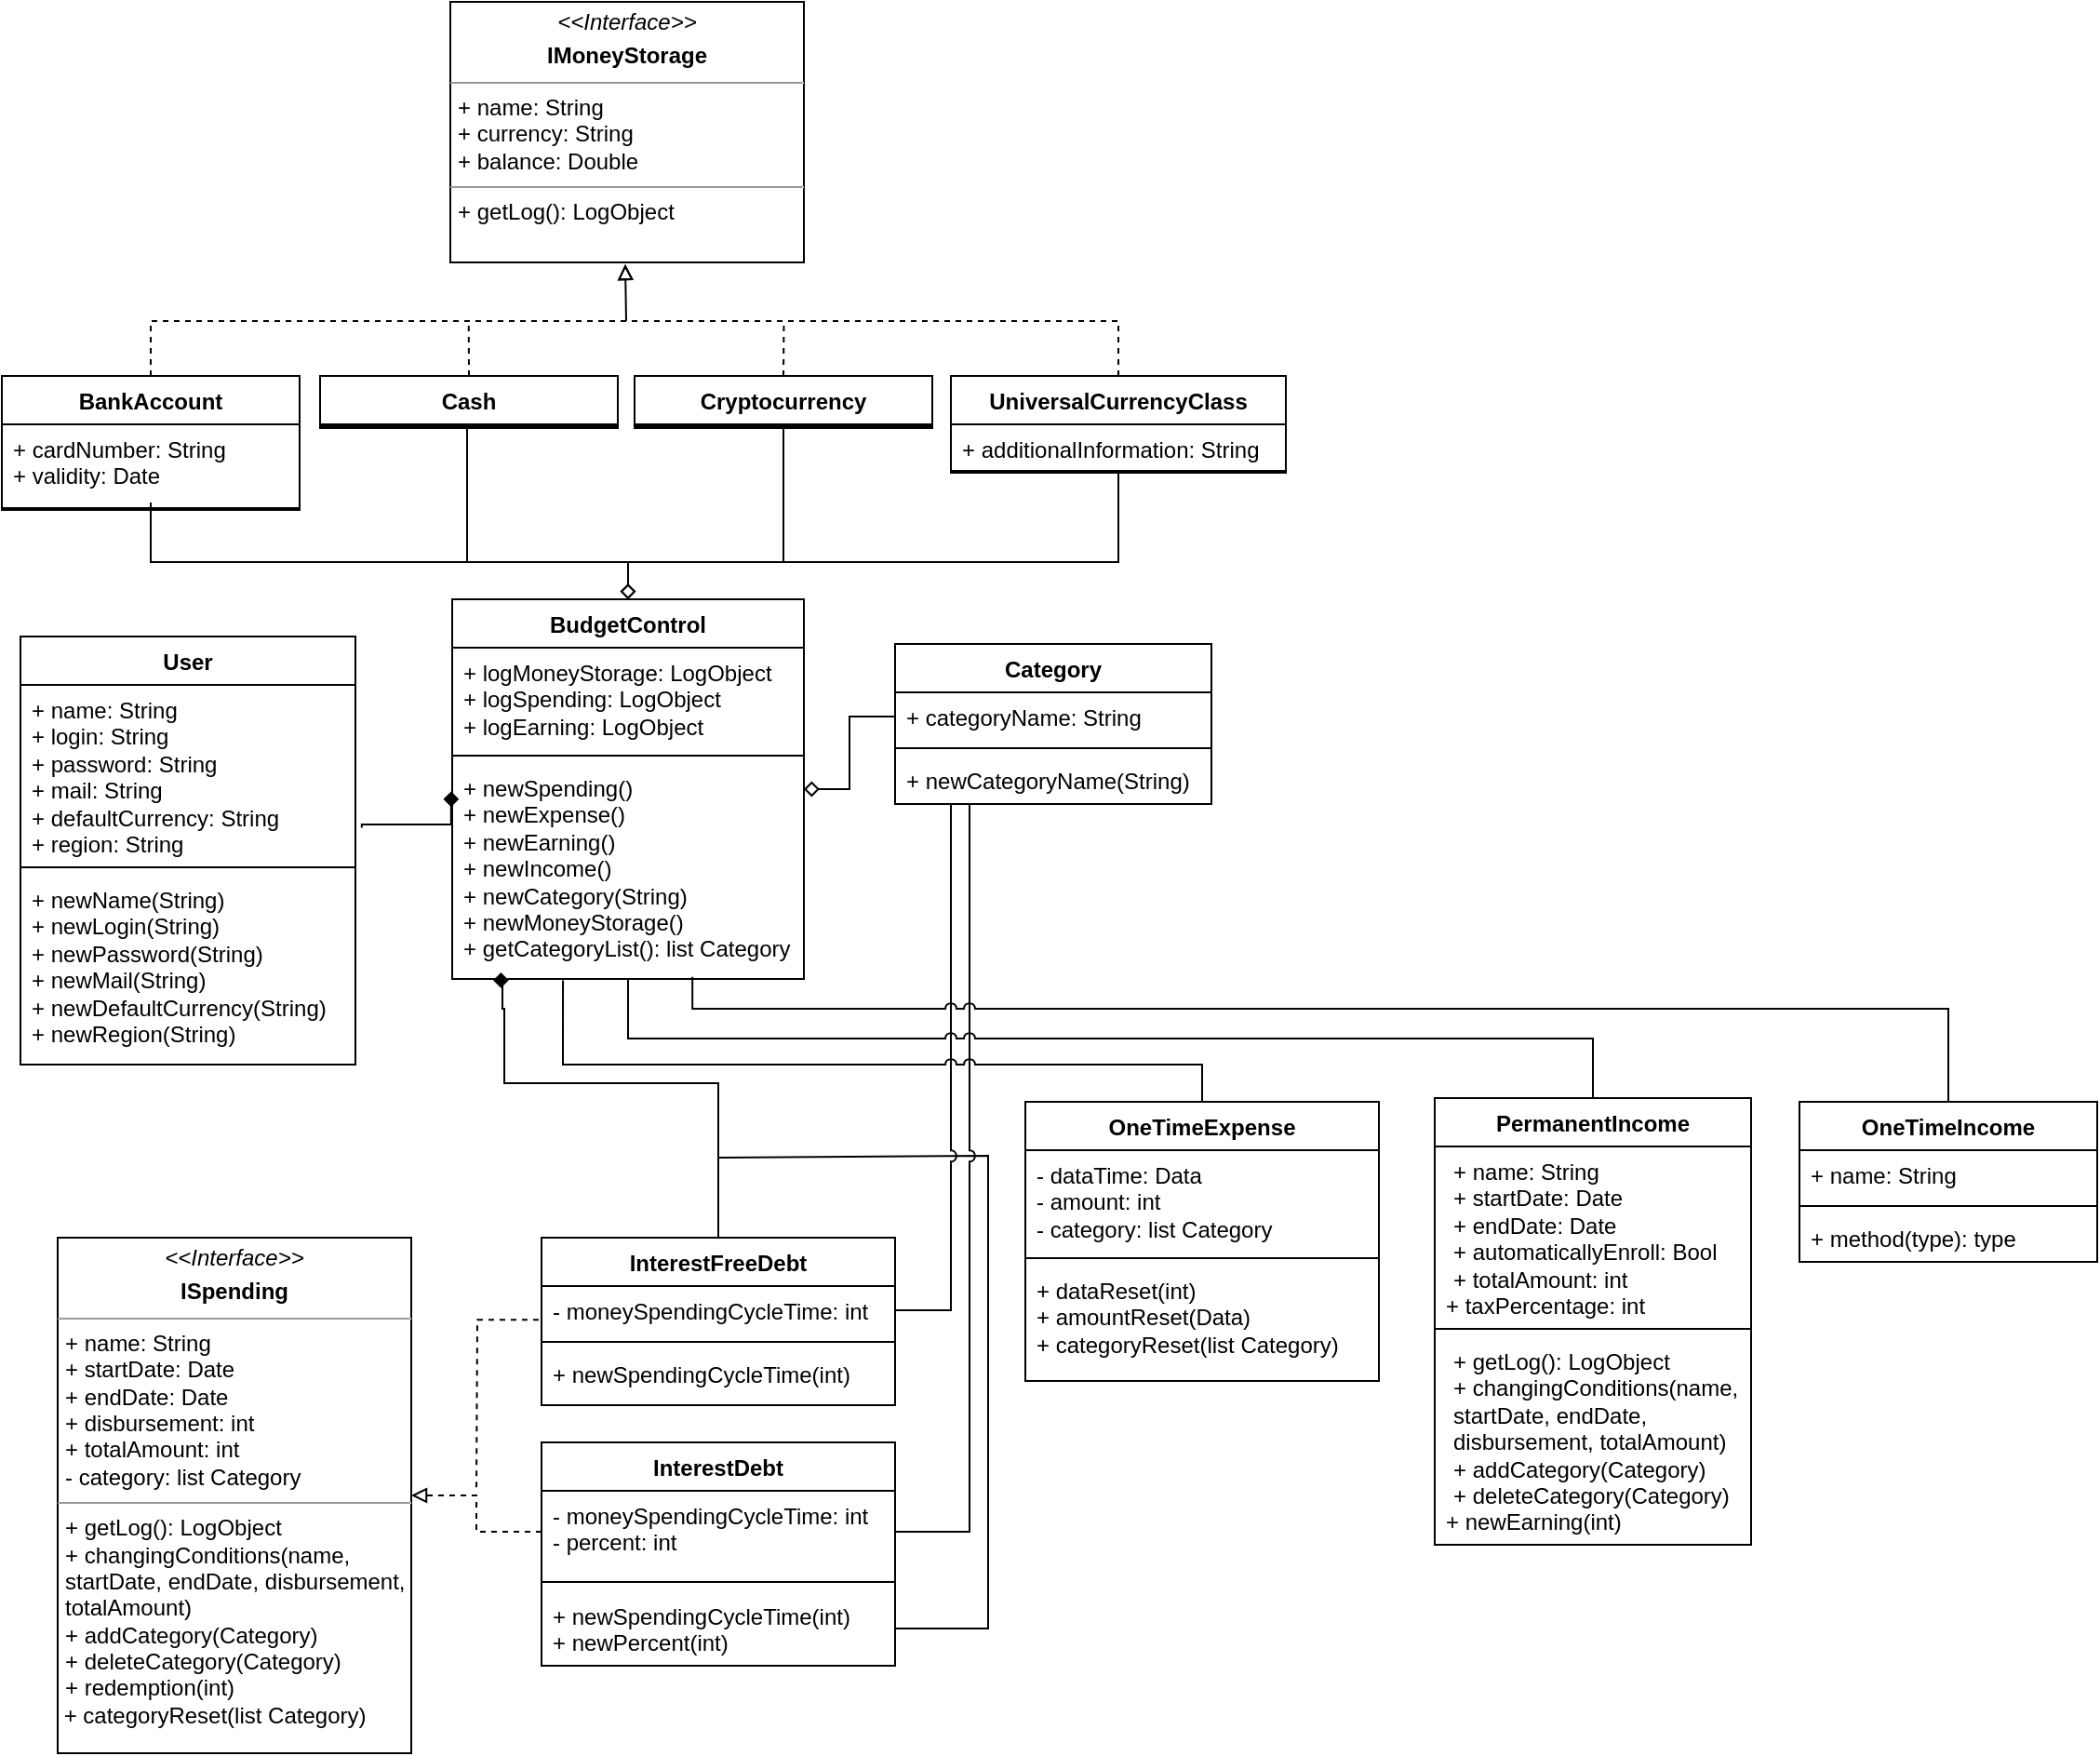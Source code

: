 <mxfile version="21.1.2" type="github">
  <diagram id="R2lEEEUBdFMjLlhIrx00" name="Page-1">
    <mxGraphModel dx="1122" dy="705" grid="1" gridSize="10" guides="1" tooltips="1" connect="1" arrows="1" fold="1" page="1" pageScale="1" pageWidth="1654" pageHeight="1169" math="0" shadow="0" extFonts="Permanent Marker^https://fonts.googleapis.com/css?family=Permanent+Marker">
      <root>
        <mxCell id="0" />
        <mxCell id="1" parent="0" />
        <mxCell id="lAlPswCy58fTUQdY8r50-32" style="edgeStyle=orthogonalEdgeStyle;rounded=0;orthogonalLoop=1;jettySize=auto;html=1;exitX=0.5;exitY=0;exitDx=0;exitDy=0;entryX=0.5;entryY=1;entryDx=0;entryDy=0;endArrow=block;endFill=0;dashed=1;" edge="1" parent="1" source="lAlPswCy58fTUQdY8r50-10">
          <mxGeometry relative="1" as="geometry">
            <mxPoint x="375" y="310.0" as="targetPoint" />
          </mxGeometry>
        </mxCell>
        <mxCell id="lAlPswCy58fTUQdY8r50-55" style="edgeStyle=orthogonalEdgeStyle;rounded=0;orthogonalLoop=1;jettySize=auto;html=1;exitX=0.5;exitY=1;exitDx=0;exitDy=0;entryX=0.5;entryY=0;entryDx=0;entryDy=0;endArrow=diamond;endFill=0;" edge="1" parent="1" target="lAlPswCy58fTUQdY8r50-47">
          <mxGeometry relative="1" as="geometry">
            <mxPoint x="120.0" y="438" as="sourcePoint" />
            <mxPoint x="376" y="506" as="targetPoint" />
            <Array as="points">
              <mxPoint x="120" y="470" />
              <mxPoint x="377" y="470" />
            </Array>
          </mxGeometry>
        </mxCell>
        <mxCell id="lAlPswCy58fTUQdY8r50-10" value="&lt;b&gt;BankAccount&lt;/b&gt;" style="swimlane;fontStyle=1;align=center;verticalAlign=top;childLayout=stackLayout;horizontal=1;startSize=26;horizontalStack=0;resizeParent=1;resizeParentMax=0;resizeLast=0;collapsible=1;marginBottom=0;whiteSpace=wrap;html=1;" vertex="1" parent="1">
          <mxGeometry x="40" y="370" width="160" height="72" as="geometry">
            <mxRectangle x="50" y="440" width="120" height="30" as="alternateBounds" />
          </mxGeometry>
        </mxCell>
        <mxCell id="lAlPswCy58fTUQdY8r50-11" value="&lt;div&gt;+ cardNumber: String&lt;/div&gt;+ validity: Date&lt;div&gt;&lt;br&gt;&lt;/div&gt;" style="text;strokeColor=none;fillColor=none;align=left;verticalAlign=top;spacingLeft=4;spacingRight=4;overflow=hidden;rotatable=0;points=[[0,0.5],[1,0.5]];portConstraint=eastwest;whiteSpace=wrap;html=1;" vertex="1" parent="lAlPswCy58fTUQdY8r50-10">
          <mxGeometry y="26" width="160" height="44" as="geometry" />
        </mxCell>
        <mxCell id="lAlPswCy58fTUQdY8r50-12" value="" style="line;strokeWidth=1;fillColor=none;align=left;verticalAlign=middle;spacingTop=-1;spacingLeft=3;spacingRight=3;rotatable=0;labelPosition=right;points=[];portConstraint=eastwest;strokeColor=inherit;" vertex="1" parent="lAlPswCy58fTUQdY8r50-10">
          <mxGeometry y="70" width="160" height="2" as="geometry" />
        </mxCell>
        <mxCell id="lAlPswCy58fTUQdY8r50-43" style="edgeStyle=orthogonalEdgeStyle;rounded=0;orthogonalLoop=1;jettySize=auto;html=1;exitX=0.5;exitY=0;exitDx=0;exitDy=0;endArrow=none;endFill=0;dashed=1;" edge="1" parent="1" source="lAlPswCy58fTUQdY8r50-14">
          <mxGeometry relative="1" as="geometry">
            <mxPoint x="290.875" y="340" as="targetPoint" />
          </mxGeometry>
        </mxCell>
        <mxCell id="lAlPswCy58fTUQdY8r50-56" style="edgeStyle=orthogonalEdgeStyle;rounded=0;orthogonalLoop=1;jettySize=auto;html=1;endArrow=none;endFill=0;" edge="1" parent="1">
          <mxGeometry relative="1" as="geometry">
            <mxPoint x="290" y="470" as="targetPoint" />
            <mxPoint x="291" y="394" as="sourcePoint" />
            <Array as="points">
              <mxPoint x="290" y="394" />
            </Array>
          </mxGeometry>
        </mxCell>
        <mxCell id="lAlPswCy58fTUQdY8r50-14" value="Cash" style="swimlane;fontStyle=1;align=center;verticalAlign=top;childLayout=stackLayout;horizontal=1;startSize=26;horizontalStack=0;resizeParent=1;resizeParentMax=0;resizeLast=0;collapsible=1;marginBottom=0;whiteSpace=wrap;html=1;" vertex="1" parent="1">
          <mxGeometry x="211" y="370" width="160" height="28" as="geometry">
            <mxRectangle x="50" y="440" width="120" height="30" as="alternateBounds" />
          </mxGeometry>
        </mxCell>
        <mxCell id="lAlPswCy58fTUQdY8r50-16" value="" style="line;strokeWidth=1;fillColor=none;align=left;verticalAlign=middle;spacingTop=-1;spacingLeft=3;spacingRight=3;rotatable=0;labelPosition=right;points=[];portConstraint=eastwest;strokeColor=inherit;" vertex="1" parent="lAlPswCy58fTUQdY8r50-14">
          <mxGeometry y="26" width="160" height="2" as="geometry" />
        </mxCell>
        <mxCell id="lAlPswCy58fTUQdY8r50-42" style="edgeStyle=orthogonalEdgeStyle;rounded=0;orthogonalLoop=1;jettySize=auto;html=1;exitX=0.5;exitY=0;exitDx=0;exitDy=0;endArrow=none;endFill=0;dashed=1;" edge="1" parent="1" source="lAlPswCy58fTUQdY8r50-25">
          <mxGeometry relative="1" as="geometry">
            <mxPoint x="460.25" y="340" as="targetPoint" />
          </mxGeometry>
        </mxCell>
        <mxCell id="lAlPswCy58fTUQdY8r50-58" style="edgeStyle=orthogonalEdgeStyle;rounded=0;orthogonalLoop=1;jettySize=auto;html=1;endArrow=none;endFill=0;" edge="1" parent="1">
          <mxGeometry relative="1" as="geometry">
            <mxPoint x="460" y="470" as="targetPoint" />
            <mxPoint x="460" y="394" as="sourcePoint" />
          </mxGeometry>
        </mxCell>
        <mxCell id="lAlPswCy58fTUQdY8r50-25" value="Cryptocurrency" style="swimlane;fontStyle=1;align=center;verticalAlign=top;childLayout=stackLayout;horizontal=1;startSize=26;horizontalStack=0;resizeParent=1;resizeParentMax=0;resizeLast=0;collapsible=1;marginBottom=0;whiteSpace=wrap;html=1;" vertex="1" parent="1">
          <mxGeometry x="380" y="370" width="160" height="28" as="geometry">
            <mxRectangle x="50" y="440" width="120" height="30" as="alternateBounds" />
          </mxGeometry>
        </mxCell>
        <mxCell id="lAlPswCy58fTUQdY8r50-27" value="" style="line;strokeWidth=1;fillColor=none;align=left;verticalAlign=middle;spacingTop=-1;spacingLeft=3;spacingRight=3;rotatable=0;labelPosition=right;points=[];portConstraint=eastwest;strokeColor=inherit;" vertex="1" parent="lAlPswCy58fTUQdY8r50-25">
          <mxGeometry y="26" width="160" height="2" as="geometry" />
        </mxCell>
        <mxCell id="lAlPswCy58fTUQdY8r50-41" style="edgeStyle=orthogonalEdgeStyle;rounded=0;orthogonalLoop=1;jettySize=auto;html=1;exitX=0.5;exitY=0;exitDx=0;exitDy=0;entryX=0.5;entryY=1;entryDx=0;entryDy=0;endArrow=block;endFill=0;dashed=1;" edge="1" parent="1" source="lAlPswCy58fTUQdY8r50-29">
          <mxGeometry relative="1" as="geometry">
            <mxPoint x="375" y="310.0" as="targetPoint" />
          </mxGeometry>
        </mxCell>
        <mxCell id="lAlPswCy58fTUQdY8r50-57" style="edgeStyle=orthogonalEdgeStyle;rounded=0;orthogonalLoop=1;jettySize=auto;html=1;exitX=0.5;exitY=1;exitDx=0;exitDy=0;entryX=0.5;entryY=0;entryDx=0;entryDy=0;endArrow=diamond;endFill=0;" edge="1" parent="1" source="lAlPswCy58fTUQdY8r50-29" target="lAlPswCy58fTUQdY8r50-47">
          <mxGeometry relative="1" as="geometry">
            <Array as="points">
              <mxPoint x="640" y="470" />
              <mxPoint x="377" y="470" />
            </Array>
          </mxGeometry>
        </mxCell>
        <mxCell id="lAlPswCy58fTUQdY8r50-29" value="&lt;b&gt;UniversalCurrencyClass&lt;/b&gt;" style="swimlane;fontStyle=1;align=center;verticalAlign=top;childLayout=stackLayout;horizontal=1;startSize=26;horizontalStack=0;resizeParent=1;resizeParentMax=0;resizeLast=0;collapsible=1;marginBottom=0;whiteSpace=wrap;html=1;" vertex="1" parent="1">
          <mxGeometry x="550" y="370" width="180" height="52" as="geometry">
            <mxRectangle x="50" y="440" width="120" height="30" as="alternateBounds" />
          </mxGeometry>
        </mxCell>
        <mxCell id="lAlPswCy58fTUQdY8r50-30" value="&lt;div&gt;+ additionalInformation: String&lt;/div&gt;&lt;div&gt;&lt;br&gt;&lt;/div&gt;" style="text;strokeColor=none;fillColor=none;align=left;verticalAlign=top;spacingLeft=4;spacingRight=4;overflow=hidden;rotatable=0;points=[[0,0.5],[1,0.5]];portConstraint=eastwest;whiteSpace=wrap;html=1;" vertex="1" parent="lAlPswCy58fTUQdY8r50-29">
          <mxGeometry y="26" width="180" height="24" as="geometry" />
        </mxCell>
        <mxCell id="lAlPswCy58fTUQdY8r50-31" value="" style="line;strokeWidth=1;fillColor=none;align=left;verticalAlign=middle;spacingTop=-1;spacingLeft=3;spacingRight=3;rotatable=0;labelPosition=right;points=[];portConstraint=eastwest;strokeColor=inherit;" vertex="1" parent="lAlPswCy58fTUQdY8r50-29">
          <mxGeometry y="50" width="180" height="2" as="geometry" />
        </mxCell>
        <mxCell id="lAlPswCy58fTUQdY8r50-46" value="&lt;p style=&quot;margin:0px;margin-top:4px;text-align:center;&quot;&gt;&lt;i&gt;&amp;lt;&amp;lt;Interface&amp;gt;&amp;gt;&lt;/i&gt;&lt;br&gt;&lt;/p&gt;&lt;p style=&quot;margin:0px;margin-top:4px;text-align:center;&quot;&gt;&lt;b&gt;IMoneyStorage&lt;/b&gt;&lt;/p&gt;&lt;hr size=&quot;1&quot;&gt;&lt;p style=&quot;margin:0px;margin-left:4px;&quot;&gt;+ name: String&lt;br&gt;+ currency: String&lt;/p&gt;&lt;p style=&quot;margin:0px;margin-left:4px;&quot;&gt;+ balance: Double&lt;/p&gt;&lt;hr size=&quot;1&quot;&gt;&lt;p style=&quot;margin:0px;margin-left:4px;&quot;&gt;+ getLog(): LogObject&lt;br&gt;&lt;/p&gt;" style="verticalAlign=top;align=left;overflow=fill;fontSize=12;fontFamily=Helvetica;html=1;whiteSpace=wrap;" vertex="1" parent="1">
          <mxGeometry x="281" y="169" width="190" height="140" as="geometry" />
        </mxCell>
        <mxCell id="lAlPswCy58fTUQdY8r50-47" value="BudgetControl" style="swimlane;fontStyle=1;align=center;verticalAlign=top;childLayout=stackLayout;horizontal=1;startSize=26;horizontalStack=0;resizeParent=1;resizeParentMax=0;resizeLast=0;collapsible=1;marginBottom=0;whiteSpace=wrap;html=1;" vertex="1" parent="1">
          <mxGeometry x="282" y="490" width="189" height="204" as="geometry" />
        </mxCell>
        <mxCell id="lAlPswCy58fTUQdY8r50-48" value="&lt;div&gt;+ logMoneyStorage: LogObject&lt;/div&gt;&lt;div&gt;+ logSpending: LogObject&lt;br&gt;&lt;/div&gt;&lt;div&gt;+ logEarning: LogObject&lt;br&gt;&lt;/div&gt;" style="text;strokeColor=none;fillColor=none;align=left;verticalAlign=top;spacingLeft=4;spacingRight=4;overflow=hidden;rotatable=0;points=[[0,0.5],[1,0.5]];portConstraint=eastwest;whiteSpace=wrap;html=1;" vertex="1" parent="lAlPswCy58fTUQdY8r50-47">
          <mxGeometry y="26" width="189" height="54" as="geometry" />
        </mxCell>
        <mxCell id="lAlPswCy58fTUQdY8r50-49" value="" style="line;strokeWidth=1;fillColor=none;align=left;verticalAlign=middle;spacingTop=-1;spacingLeft=3;spacingRight=3;rotatable=0;labelPosition=right;points=[];portConstraint=eastwest;strokeColor=inherit;" vertex="1" parent="lAlPswCy58fTUQdY8r50-47">
          <mxGeometry y="80" width="189" height="8" as="geometry" />
        </mxCell>
        <mxCell id="lAlPswCy58fTUQdY8r50-50" value="&lt;div&gt;+ newSpending()&lt;/div&gt;&lt;div&gt;+ newExpense()&lt;/div&gt;&lt;div&gt;+ newEarning()&lt;/div&gt;&lt;div&gt;+ newIncome()&lt;/div&gt;&lt;div&gt;+ newCategory(String)&lt;/div&gt;&lt;div&gt;+ newMoneyStorage()&lt;br&gt;&lt;/div&gt;&lt;div&gt;+ getCategoryList(): list Category&lt;br&gt;&lt;/div&gt;" style="text;strokeColor=none;fillColor=none;align=left;verticalAlign=top;spacingLeft=4;spacingRight=4;overflow=hidden;rotatable=0;points=[[0,0.5],[1,0.5]];portConstraint=eastwest;whiteSpace=wrap;html=1;" vertex="1" parent="lAlPswCy58fTUQdY8r50-47">
          <mxGeometry y="88" width="189" height="116" as="geometry" />
        </mxCell>
        <mxCell id="lAlPswCy58fTUQdY8r50-51" value="Category" style="swimlane;fontStyle=1;align=center;verticalAlign=top;childLayout=stackLayout;horizontal=1;startSize=26;horizontalStack=0;resizeParent=1;resizeParentMax=0;resizeLast=0;collapsible=1;marginBottom=0;whiteSpace=wrap;html=1;" vertex="1" parent="1">
          <mxGeometry x="520" y="514" width="170" height="86" as="geometry" />
        </mxCell>
        <mxCell id="lAlPswCy58fTUQdY8r50-52" value="+ categoryName: String" style="text;strokeColor=none;fillColor=none;align=left;verticalAlign=top;spacingLeft=4;spacingRight=4;overflow=hidden;rotatable=0;points=[[0,0.5],[1,0.5]];portConstraint=eastwest;whiteSpace=wrap;html=1;" vertex="1" parent="lAlPswCy58fTUQdY8r50-51">
          <mxGeometry y="26" width="170" height="26" as="geometry" />
        </mxCell>
        <mxCell id="lAlPswCy58fTUQdY8r50-53" value="" style="line;strokeWidth=1;fillColor=none;align=left;verticalAlign=middle;spacingTop=-1;spacingLeft=3;spacingRight=3;rotatable=0;labelPosition=right;points=[];portConstraint=eastwest;strokeColor=inherit;" vertex="1" parent="lAlPswCy58fTUQdY8r50-51">
          <mxGeometry y="52" width="170" height="8" as="geometry" />
        </mxCell>
        <mxCell id="lAlPswCy58fTUQdY8r50-54" value="+ newCategoryName(String)" style="text;strokeColor=none;fillColor=none;align=left;verticalAlign=top;spacingLeft=4;spacingRight=4;overflow=hidden;rotatable=0;points=[[0,0.5],[1,0.5]];portConstraint=eastwest;whiteSpace=wrap;html=1;" vertex="1" parent="lAlPswCy58fTUQdY8r50-51">
          <mxGeometry y="60" width="170" height="26" as="geometry" />
        </mxCell>
        <mxCell id="lAlPswCy58fTUQdY8r50-59" style="edgeStyle=orthogonalEdgeStyle;rounded=0;orthogonalLoop=1;jettySize=auto;html=1;exitX=0;exitY=0.5;exitDx=0;exitDy=0;entryX=1;entryY=0.5;entryDx=0;entryDy=0;endArrow=diamond;endFill=0;" edge="1" parent="1" source="lAlPswCy58fTUQdY8r50-52" target="lAlPswCy58fTUQdY8r50-47">
          <mxGeometry relative="1" as="geometry" />
        </mxCell>
        <mxCell id="lAlPswCy58fTUQdY8r50-60" value="User" style="swimlane;fontStyle=1;align=center;verticalAlign=top;childLayout=stackLayout;horizontal=1;startSize=26;horizontalStack=0;resizeParent=1;resizeParentMax=0;resizeLast=0;collapsible=1;marginBottom=0;whiteSpace=wrap;html=1;" vertex="1" parent="1">
          <mxGeometry x="50" y="510" width="180" height="230" as="geometry" />
        </mxCell>
        <mxCell id="lAlPswCy58fTUQdY8r50-61" value="&lt;div&gt;+ name: String&lt;/div&gt;&lt;div&gt;+ login: String&lt;/div&gt;&lt;div&gt;+ password: String&lt;br&gt;&lt;/div&gt;&lt;div&gt;+ mail: String&lt;/div&gt;&lt;div&gt;+ defaultCurrency: String&lt;br&gt;&lt;/div&gt;&lt;div&gt;+ region: String&lt;br&gt;&lt;/div&gt;" style="text;strokeColor=none;fillColor=none;align=left;verticalAlign=top;spacingLeft=4;spacingRight=4;overflow=hidden;rotatable=0;points=[[0,0.5],[1,0.5]];portConstraint=eastwest;whiteSpace=wrap;html=1;" vertex="1" parent="lAlPswCy58fTUQdY8r50-60">
          <mxGeometry y="26" width="180" height="94" as="geometry" />
        </mxCell>
        <mxCell id="lAlPswCy58fTUQdY8r50-62" value="" style="line;strokeWidth=1;fillColor=none;align=left;verticalAlign=middle;spacingTop=-1;spacingLeft=3;spacingRight=3;rotatable=0;labelPosition=right;points=[];portConstraint=eastwest;strokeColor=inherit;" vertex="1" parent="lAlPswCy58fTUQdY8r50-60">
          <mxGeometry y="120" width="180" height="8" as="geometry" />
        </mxCell>
        <mxCell id="lAlPswCy58fTUQdY8r50-63" value="&lt;div&gt;+ newName(String)&lt;/div&gt;&lt;div&gt;+ newLogin(String)&lt;/div&gt;&lt;div&gt;+ newPassword(String)&lt;/div&gt;&lt;div&gt;+ newMail(String)&lt;/div&gt;&lt;div&gt;+ newDefaultCurrency(String)&lt;br&gt;&lt;/div&gt;+ newRegion(String)" style="text;strokeColor=none;fillColor=none;align=left;verticalAlign=top;spacingLeft=4;spacingRight=4;overflow=hidden;rotatable=0;points=[[0,0.5],[1,0.5]];portConstraint=eastwest;whiteSpace=wrap;html=1;" vertex="1" parent="lAlPswCy58fTUQdY8r50-60">
          <mxGeometry y="128" width="180" height="102" as="geometry" />
        </mxCell>
        <mxCell id="lAlPswCy58fTUQdY8r50-64" style="edgeStyle=orthogonalEdgeStyle;rounded=0;orthogonalLoop=1;jettySize=auto;html=1;exitX=1.019;exitY=0.816;exitDx=0;exitDy=0;endArrow=diamond;endFill=1;entryX=-0.003;entryY=0.131;entryDx=0;entryDy=0;entryPerimeter=0;exitPerimeter=0;" edge="1" parent="1" source="lAlPswCy58fTUQdY8r50-61" target="lAlPswCy58fTUQdY8r50-50">
          <mxGeometry relative="1" as="geometry">
            <mxPoint x="280" y="599" as="targetPoint" />
            <Array as="points">
              <mxPoint x="233" y="611" />
            </Array>
          </mxGeometry>
        </mxCell>
        <mxCell id="lAlPswCy58fTUQdY8r50-65" value="&lt;p style=&quot;margin:0px;margin-top:4px;text-align:center;&quot;&gt;&lt;i&gt;&amp;lt;&amp;lt;Interface&amp;gt;&amp;gt;&lt;/i&gt;&lt;br&gt;&lt;/p&gt;&lt;p style=&quot;margin:0px;margin-top:4px;text-align:center;&quot;&gt;&lt;b&gt;ISpending&lt;/b&gt;&lt;/p&gt;&lt;hr size=&quot;1&quot;&gt;&lt;p style=&quot;margin:0px;margin-left:4px;&quot;&gt;+ name: String&lt;br&gt;+ startDate: Date&lt;/p&gt;&lt;p style=&quot;margin:0px;margin-left:4px;&quot;&gt;+ endDate: Date&lt;/p&gt;&lt;p style=&quot;margin:0px;margin-left:4px;&quot;&gt;+ disbursement: int&lt;/p&gt;&lt;p style=&quot;margin:0px;margin-left:4px;&quot;&gt;+ totalAmount: int&lt;/p&gt;&lt;p style=&quot;margin:0px;margin-left:4px;&quot;&gt;- category: list Category&lt;/p&gt;&lt;hr size=&quot;1&quot;&gt;&lt;p style=&quot;margin:0px;margin-left:4px;&quot;&gt;+ getLog(): LogObject&lt;/p&gt;&lt;p style=&quot;margin:0px;margin-left:4px;&quot;&gt;+ changingConditions(name, startDate, endDate, disbursement, totalAmount)&lt;/p&gt;&lt;p style=&quot;margin:0px;margin-left:4px;&quot;&gt;+ addCategory(Category)&lt;/p&gt;&lt;p style=&quot;margin:0px;margin-left:4px;&quot;&gt;+ deleteCategory(Category)&lt;/p&gt;&lt;p style=&quot;margin:0px;margin-left:4px;&quot;&gt;+ redemption(int)&lt;br&gt;&lt;/p&gt;&lt;div&gt;&amp;nbsp;+ categoryReset(list Category)&lt;/div&gt;" style="verticalAlign=top;align=left;overflow=fill;fontSize=12;fontFamily=Helvetica;html=1;whiteSpace=wrap;" vertex="1" parent="1">
          <mxGeometry x="70" y="833" width="190" height="277" as="geometry" />
        </mxCell>
        <mxCell id="lAlPswCy58fTUQdY8r50-81" style="edgeStyle=orthogonalEdgeStyle;rounded=0;orthogonalLoop=1;jettySize=auto;html=1;exitX=0.5;exitY=0;exitDx=0;exitDy=0;endArrow=diamond;endFill=1;entryX=0.161;entryY=1.006;entryDx=0;entryDy=0;entryPerimeter=0;" edge="1" parent="1" source="lAlPswCy58fTUQdY8r50-68" target="lAlPswCy58fTUQdY8r50-50">
          <mxGeometry relative="1" as="geometry">
            <mxPoint x="310" y="699" as="targetPoint" />
            <Array as="points">
              <mxPoint x="425" y="750" />
              <mxPoint x="310" y="750" />
              <mxPoint x="310" y="710" />
              <mxPoint x="309" y="710" />
              <mxPoint x="309" y="695" />
            </Array>
          </mxGeometry>
        </mxCell>
        <mxCell id="lAlPswCy58fTUQdY8r50-68" value="InterestFreeDebt" style="swimlane;fontStyle=1;align=center;verticalAlign=top;childLayout=stackLayout;horizontal=1;startSize=26;horizontalStack=0;resizeParent=1;resizeParentMax=0;resizeLast=0;collapsible=1;marginBottom=0;whiteSpace=wrap;html=1;" vertex="1" parent="1">
          <mxGeometry x="330" y="833" width="190" height="90" as="geometry" />
        </mxCell>
        <mxCell id="lAlPswCy58fTUQdY8r50-77" style="edgeStyle=orthogonalEdgeStyle;rounded=0;orthogonalLoop=1;jettySize=auto;html=1;exitX=-0.008;exitY=0.697;exitDx=0;exitDy=0;endArrow=none;endFill=0;dashed=1;exitPerimeter=0;" edge="1" parent="lAlPswCy58fTUQdY8r50-68" source="lAlPswCy58fTUQdY8r50-69">
          <mxGeometry relative="1" as="geometry">
            <mxPoint x="-35" y="137" as="targetPoint" />
            <mxPoint x="5" y="44" as="sourcePoint" />
          </mxGeometry>
        </mxCell>
        <mxCell id="lAlPswCy58fTUQdY8r50-69" value="- moneySpendingCycleTime: int" style="text;strokeColor=none;fillColor=none;align=left;verticalAlign=top;spacingLeft=4;spacingRight=4;overflow=hidden;rotatable=0;points=[[0,0.5],[1,0.5]];portConstraint=eastwest;whiteSpace=wrap;html=1;" vertex="1" parent="lAlPswCy58fTUQdY8r50-68">
          <mxGeometry y="26" width="190" height="26" as="geometry" />
        </mxCell>
        <mxCell id="lAlPswCy58fTUQdY8r50-70" value="" style="line;strokeWidth=1;fillColor=none;align=left;verticalAlign=middle;spacingTop=-1;spacingLeft=3;spacingRight=3;rotatable=0;labelPosition=right;points=[];portConstraint=eastwest;strokeColor=inherit;" vertex="1" parent="lAlPswCy58fTUQdY8r50-68">
          <mxGeometry y="52" width="190" height="8" as="geometry" />
        </mxCell>
        <mxCell id="lAlPswCy58fTUQdY8r50-71" value="+ newSpendingCycleTime(int)" style="text;strokeColor=none;fillColor=none;align=left;verticalAlign=top;spacingLeft=4;spacingRight=4;overflow=hidden;rotatable=0;points=[[0,0.5],[1,0.5]];portConstraint=eastwest;whiteSpace=wrap;html=1;" vertex="1" parent="lAlPswCy58fTUQdY8r50-68">
          <mxGeometry y="60" width="190" height="30" as="geometry" />
        </mxCell>
        <mxCell id="lAlPswCy58fTUQdY8r50-72" value="InterestDebt" style="swimlane;fontStyle=1;align=center;verticalAlign=top;childLayout=stackLayout;horizontal=1;startSize=26;horizontalStack=0;resizeParent=1;resizeParentMax=0;resizeLast=0;collapsible=1;marginBottom=0;whiteSpace=wrap;html=1;" vertex="1" parent="1">
          <mxGeometry x="330" y="943" width="190" height="120" as="geometry" />
        </mxCell>
        <mxCell id="lAlPswCy58fTUQdY8r50-73" value="&lt;div&gt;- moneySpendingCycleTime: int&lt;/div&gt;&lt;div&gt;- percent: int&lt;br&gt;&lt;/div&gt;" style="text;strokeColor=none;fillColor=none;align=left;verticalAlign=top;spacingLeft=4;spacingRight=4;overflow=hidden;rotatable=0;points=[[0,0.5],[1,0.5]];portConstraint=eastwest;whiteSpace=wrap;html=1;" vertex="1" parent="lAlPswCy58fTUQdY8r50-72">
          <mxGeometry y="26" width="190" height="44" as="geometry" />
        </mxCell>
        <mxCell id="lAlPswCy58fTUQdY8r50-74" value="" style="line;strokeWidth=1;fillColor=none;align=left;verticalAlign=middle;spacingTop=-1;spacingLeft=3;spacingRight=3;rotatable=0;labelPosition=right;points=[];portConstraint=eastwest;strokeColor=inherit;" vertex="1" parent="lAlPswCy58fTUQdY8r50-72">
          <mxGeometry y="70" width="190" height="10" as="geometry" />
        </mxCell>
        <mxCell id="lAlPswCy58fTUQdY8r50-82" style="edgeStyle=orthogonalEdgeStyle;rounded=0;orthogonalLoop=1;jettySize=auto;html=1;exitX=1;exitY=0.5;exitDx=0;exitDy=0;endArrow=none;endFill=0;jumpStyle=arc;" edge="1" parent="lAlPswCy58fTUQdY8r50-72" source="lAlPswCy58fTUQdY8r50-75">
          <mxGeometry relative="1" as="geometry">
            <mxPoint x="95" y="-153" as="targetPoint" />
            <mxPoint x="185" y="100" as="sourcePoint" />
            <Array as="points">
              <mxPoint x="240" y="100" />
              <mxPoint x="240" y="-154" />
              <mxPoint x="95" y="-154" />
            </Array>
          </mxGeometry>
        </mxCell>
        <mxCell id="lAlPswCy58fTUQdY8r50-75" value="&lt;div&gt;+ newSpendingCycleTime(int)&lt;br&gt;+ newPercent(int)&lt;br&gt;&lt;/div&gt;" style="text;strokeColor=none;fillColor=none;align=left;verticalAlign=top;spacingLeft=4;spacingRight=4;overflow=hidden;rotatable=0;points=[[0,0.5],[1,0.5]];portConstraint=eastwest;whiteSpace=wrap;html=1;" vertex="1" parent="lAlPswCy58fTUQdY8r50-72">
          <mxGeometry y="80" width="190" height="40" as="geometry" />
        </mxCell>
        <mxCell id="lAlPswCy58fTUQdY8r50-76" style="edgeStyle=orthogonalEdgeStyle;rounded=0;orthogonalLoop=1;jettySize=auto;html=1;exitX=0;exitY=0.5;exitDx=0;exitDy=0;entryX=1;entryY=0.5;entryDx=0;entryDy=0;endArrow=block;endFill=0;dashed=1;" edge="1" parent="1" source="lAlPswCy58fTUQdY8r50-73" target="lAlPswCy58fTUQdY8r50-65">
          <mxGeometry relative="1" as="geometry" />
        </mxCell>
        <mxCell id="lAlPswCy58fTUQdY8r50-78" style="edgeStyle=orthogonalEdgeStyle;rounded=0;orthogonalLoop=1;jettySize=auto;html=1;exitX=1;exitY=0.5;exitDx=0;exitDy=0;entryX=0.25;entryY=1;entryDx=0;entryDy=0;entryPerimeter=0;endArrow=none;endFill=0;jumpStyle=arc;" edge="1" parent="1" source="lAlPswCy58fTUQdY8r50-69" target="lAlPswCy58fTUQdY8r50-54">
          <mxGeometry relative="1" as="geometry">
            <Array as="points">
              <mxPoint x="550" y="872" />
              <mxPoint x="550" y="600" />
            </Array>
          </mxGeometry>
        </mxCell>
        <mxCell id="lAlPswCy58fTUQdY8r50-79" style="edgeStyle=orthogonalEdgeStyle;rounded=0;orthogonalLoop=1;jettySize=auto;html=1;exitX=1;exitY=0.5;exitDx=0;exitDy=0;entryX=0.313;entryY=1;entryDx=0;entryDy=0;entryPerimeter=0;endArrow=none;endFill=0;jumpStyle=arc;" edge="1" parent="1" source="lAlPswCy58fTUQdY8r50-73" target="lAlPswCy58fTUQdY8r50-54">
          <mxGeometry relative="1" as="geometry">
            <Array as="points">
              <mxPoint x="560" y="991" />
              <mxPoint x="560" y="600" />
            </Array>
          </mxGeometry>
        </mxCell>
        <mxCell id="lAlPswCy58fTUQdY8r50-91" style="edgeStyle=orthogonalEdgeStyle;rounded=0;orthogonalLoop=1;jettySize=auto;html=1;exitX=0.5;exitY=0;exitDx=0;exitDy=0;entryX=0.315;entryY=1.006;entryDx=0;entryDy=0;entryPerimeter=0;endArrow=none;endFill=0;jumpStyle=arc;" edge="1" parent="1" source="lAlPswCy58fTUQdY8r50-83" target="lAlPswCy58fTUQdY8r50-50">
          <mxGeometry relative="1" as="geometry">
            <Array as="points">
              <mxPoint x="685" y="740" />
              <mxPoint x="342" y="740" />
            </Array>
          </mxGeometry>
        </mxCell>
        <mxCell id="lAlPswCy58fTUQdY8r50-83" value="OneTimeExpense" style="swimlane;fontStyle=1;align=center;verticalAlign=top;childLayout=stackLayout;horizontal=1;startSize=26;horizontalStack=0;resizeParent=1;resizeParentMax=0;resizeLast=0;collapsible=1;marginBottom=0;whiteSpace=wrap;html=1;" vertex="1" parent="1">
          <mxGeometry x="590" y="760" width="190" height="150" as="geometry" />
        </mxCell>
        <mxCell id="lAlPswCy58fTUQdY8r50-85" value="&lt;div&gt;- dataTime: Data&lt;br&gt;&lt;/div&gt;&lt;div&gt;- amount: int&lt;br&gt;&lt;/div&gt;&lt;div&gt;- category: list Category&lt;br&gt;&lt;/div&gt;&lt;div&gt;&lt;br&gt;&lt;/div&gt;" style="text;strokeColor=none;fillColor=none;align=left;verticalAlign=top;spacingLeft=4;spacingRight=4;overflow=hidden;rotatable=0;points=[[0,0.5],[1,0.5]];portConstraint=eastwest;whiteSpace=wrap;html=1;" vertex="1" parent="lAlPswCy58fTUQdY8r50-83">
          <mxGeometry y="26" width="190" height="54" as="geometry" />
        </mxCell>
        <mxCell id="lAlPswCy58fTUQdY8r50-86" value="" style="line;strokeWidth=1;fillColor=none;align=left;verticalAlign=middle;spacingTop=-1;spacingLeft=3;spacingRight=3;rotatable=0;labelPosition=right;points=[];portConstraint=eastwest;strokeColor=inherit;" vertex="1" parent="lAlPswCy58fTUQdY8r50-83">
          <mxGeometry y="80" width="190" height="8" as="geometry" />
        </mxCell>
        <mxCell id="lAlPswCy58fTUQdY8r50-87" value="&lt;div&gt;+ dataReset(int)&lt;/div&gt;&lt;div&gt;+ amountReset(Data)&lt;/div&gt;&lt;div&gt;+ categoryReset(list Category)&lt;br&gt;&lt;/div&gt;" style="text;strokeColor=none;fillColor=none;align=left;verticalAlign=top;spacingLeft=4;spacingRight=4;overflow=hidden;rotatable=0;points=[[0,0.5],[1,0.5]];portConstraint=eastwest;whiteSpace=wrap;html=1;" vertex="1" parent="lAlPswCy58fTUQdY8r50-83">
          <mxGeometry y="88" width="190" height="62" as="geometry" />
        </mxCell>
        <mxCell id="lAlPswCy58fTUQdY8r50-101" style="edgeStyle=orthogonalEdgeStyle;rounded=0;orthogonalLoop=1;jettySize=auto;html=1;exitX=0.5;exitY=0;exitDx=0;exitDy=0;entryX=0.5;entryY=1;entryDx=0;entryDy=0;endArrow=none;endFill=0;jumpStyle=arc;" edge="1" parent="1" source="lAlPswCy58fTUQdY8r50-93" target="lAlPswCy58fTUQdY8r50-47">
          <mxGeometry relative="1" as="geometry" />
        </mxCell>
        <mxCell id="lAlPswCy58fTUQdY8r50-93" value="PermanentIncome" style="swimlane;fontStyle=1;align=center;verticalAlign=top;childLayout=stackLayout;horizontal=1;startSize=26;horizontalStack=0;resizeParent=1;resizeParentMax=0;resizeLast=0;collapsible=1;marginBottom=0;whiteSpace=wrap;html=1;" vertex="1" parent="1">
          <mxGeometry x="810" y="758" width="170" height="240" as="geometry" />
        </mxCell>
        <mxCell id="lAlPswCy58fTUQdY8r50-94" value="&lt;p style=&quot;margin:0px;margin-left:4px;&quot;&gt;+ name: String&lt;br&gt;+ startDate: Date&lt;/p&gt;&lt;p style=&quot;margin:0px;margin-left:4px;&quot;&gt;+ endDate: Date&lt;/p&gt;&lt;p style=&quot;margin:0px;margin-left:4px;&quot;&gt;+ automaticallyEnroll: Bool&lt;/p&gt;&lt;p style=&quot;margin:0px;margin-left:4px;&quot;&gt;+ totalAmount: int&lt;/p&gt;+ taxPercentage: int" style="text;strokeColor=none;fillColor=none;align=left;verticalAlign=top;spacingLeft=4;spacingRight=4;overflow=hidden;rotatable=0;points=[[0,0.5],[1,0.5]];portConstraint=eastwest;whiteSpace=wrap;html=1;" vertex="1" parent="lAlPswCy58fTUQdY8r50-93">
          <mxGeometry y="26" width="170" height="94" as="geometry" />
        </mxCell>
        <mxCell id="lAlPswCy58fTUQdY8r50-95" value="" style="line;strokeWidth=1;fillColor=none;align=left;verticalAlign=middle;spacingTop=-1;spacingLeft=3;spacingRight=3;rotatable=0;labelPosition=right;points=[];portConstraint=eastwest;strokeColor=inherit;" vertex="1" parent="lAlPswCy58fTUQdY8r50-93">
          <mxGeometry y="120" width="170" height="8" as="geometry" />
        </mxCell>
        <mxCell id="lAlPswCy58fTUQdY8r50-96" value="&lt;p style=&quot;margin:0px;margin-left:4px;&quot;&gt;+ getLog(): LogObject&lt;/p&gt;&lt;p style=&quot;margin:0px;margin-left:4px;&quot;&gt;+ changingConditions(name, startDate, endDate, disbursement, totalAmount)&lt;/p&gt;&lt;p style=&quot;margin:0px;margin-left:4px;&quot;&gt;+ addCategory(Category)&lt;/p&gt;&lt;p style=&quot;margin:0px;margin-left:4px;&quot;&gt;+ deleteCategory(Category)&lt;/p&gt;+ newEarning(int)" style="text;strokeColor=none;fillColor=none;align=left;verticalAlign=top;spacingLeft=4;spacingRight=4;overflow=hidden;rotatable=0;points=[[0,0.5],[1,0.5]];portConstraint=eastwest;whiteSpace=wrap;html=1;" vertex="1" parent="lAlPswCy58fTUQdY8r50-93">
          <mxGeometry y="128" width="170" height="112" as="geometry" />
        </mxCell>
        <mxCell id="lAlPswCy58fTUQdY8r50-102" style="edgeStyle=orthogonalEdgeStyle;rounded=0;orthogonalLoop=1;jettySize=auto;html=1;exitX=0.5;exitY=0;exitDx=0;exitDy=0;entryX=0.683;entryY=0.99;entryDx=0;entryDy=0;entryPerimeter=0;endArrow=none;endFill=0;jumpStyle=arc;" edge="1" parent="1" source="lAlPswCy58fTUQdY8r50-97" target="lAlPswCy58fTUQdY8r50-50">
          <mxGeometry relative="1" as="geometry">
            <Array as="points">
              <mxPoint x="1086" y="710" />
              <mxPoint x="411" y="710" />
            </Array>
          </mxGeometry>
        </mxCell>
        <mxCell id="lAlPswCy58fTUQdY8r50-97" value="OneTimeIncome" style="swimlane;fontStyle=1;align=center;verticalAlign=top;childLayout=stackLayout;horizontal=1;startSize=26;horizontalStack=0;resizeParent=1;resizeParentMax=0;resizeLast=0;collapsible=1;marginBottom=0;whiteSpace=wrap;html=1;" vertex="1" parent="1">
          <mxGeometry x="1006" y="760" width="160" height="86" as="geometry" />
        </mxCell>
        <mxCell id="lAlPswCy58fTUQdY8r50-98" value="+ name: String" style="text;strokeColor=none;fillColor=none;align=left;verticalAlign=top;spacingLeft=4;spacingRight=4;overflow=hidden;rotatable=0;points=[[0,0.5],[1,0.5]];portConstraint=eastwest;whiteSpace=wrap;html=1;" vertex="1" parent="lAlPswCy58fTUQdY8r50-97">
          <mxGeometry y="26" width="160" height="26" as="geometry" />
        </mxCell>
        <mxCell id="lAlPswCy58fTUQdY8r50-99" value="" style="line;strokeWidth=1;fillColor=none;align=left;verticalAlign=middle;spacingTop=-1;spacingLeft=3;spacingRight=3;rotatable=0;labelPosition=right;points=[];portConstraint=eastwest;strokeColor=inherit;" vertex="1" parent="lAlPswCy58fTUQdY8r50-97">
          <mxGeometry y="52" width="160" height="8" as="geometry" />
        </mxCell>
        <mxCell id="lAlPswCy58fTUQdY8r50-100" value="+ method(type): type" style="text;strokeColor=none;fillColor=none;align=left;verticalAlign=top;spacingLeft=4;spacingRight=4;overflow=hidden;rotatable=0;points=[[0,0.5],[1,0.5]];portConstraint=eastwest;whiteSpace=wrap;html=1;" vertex="1" parent="lAlPswCy58fTUQdY8r50-97">
          <mxGeometry y="60" width="160" height="26" as="geometry" />
        </mxCell>
      </root>
    </mxGraphModel>
  </diagram>
</mxfile>
